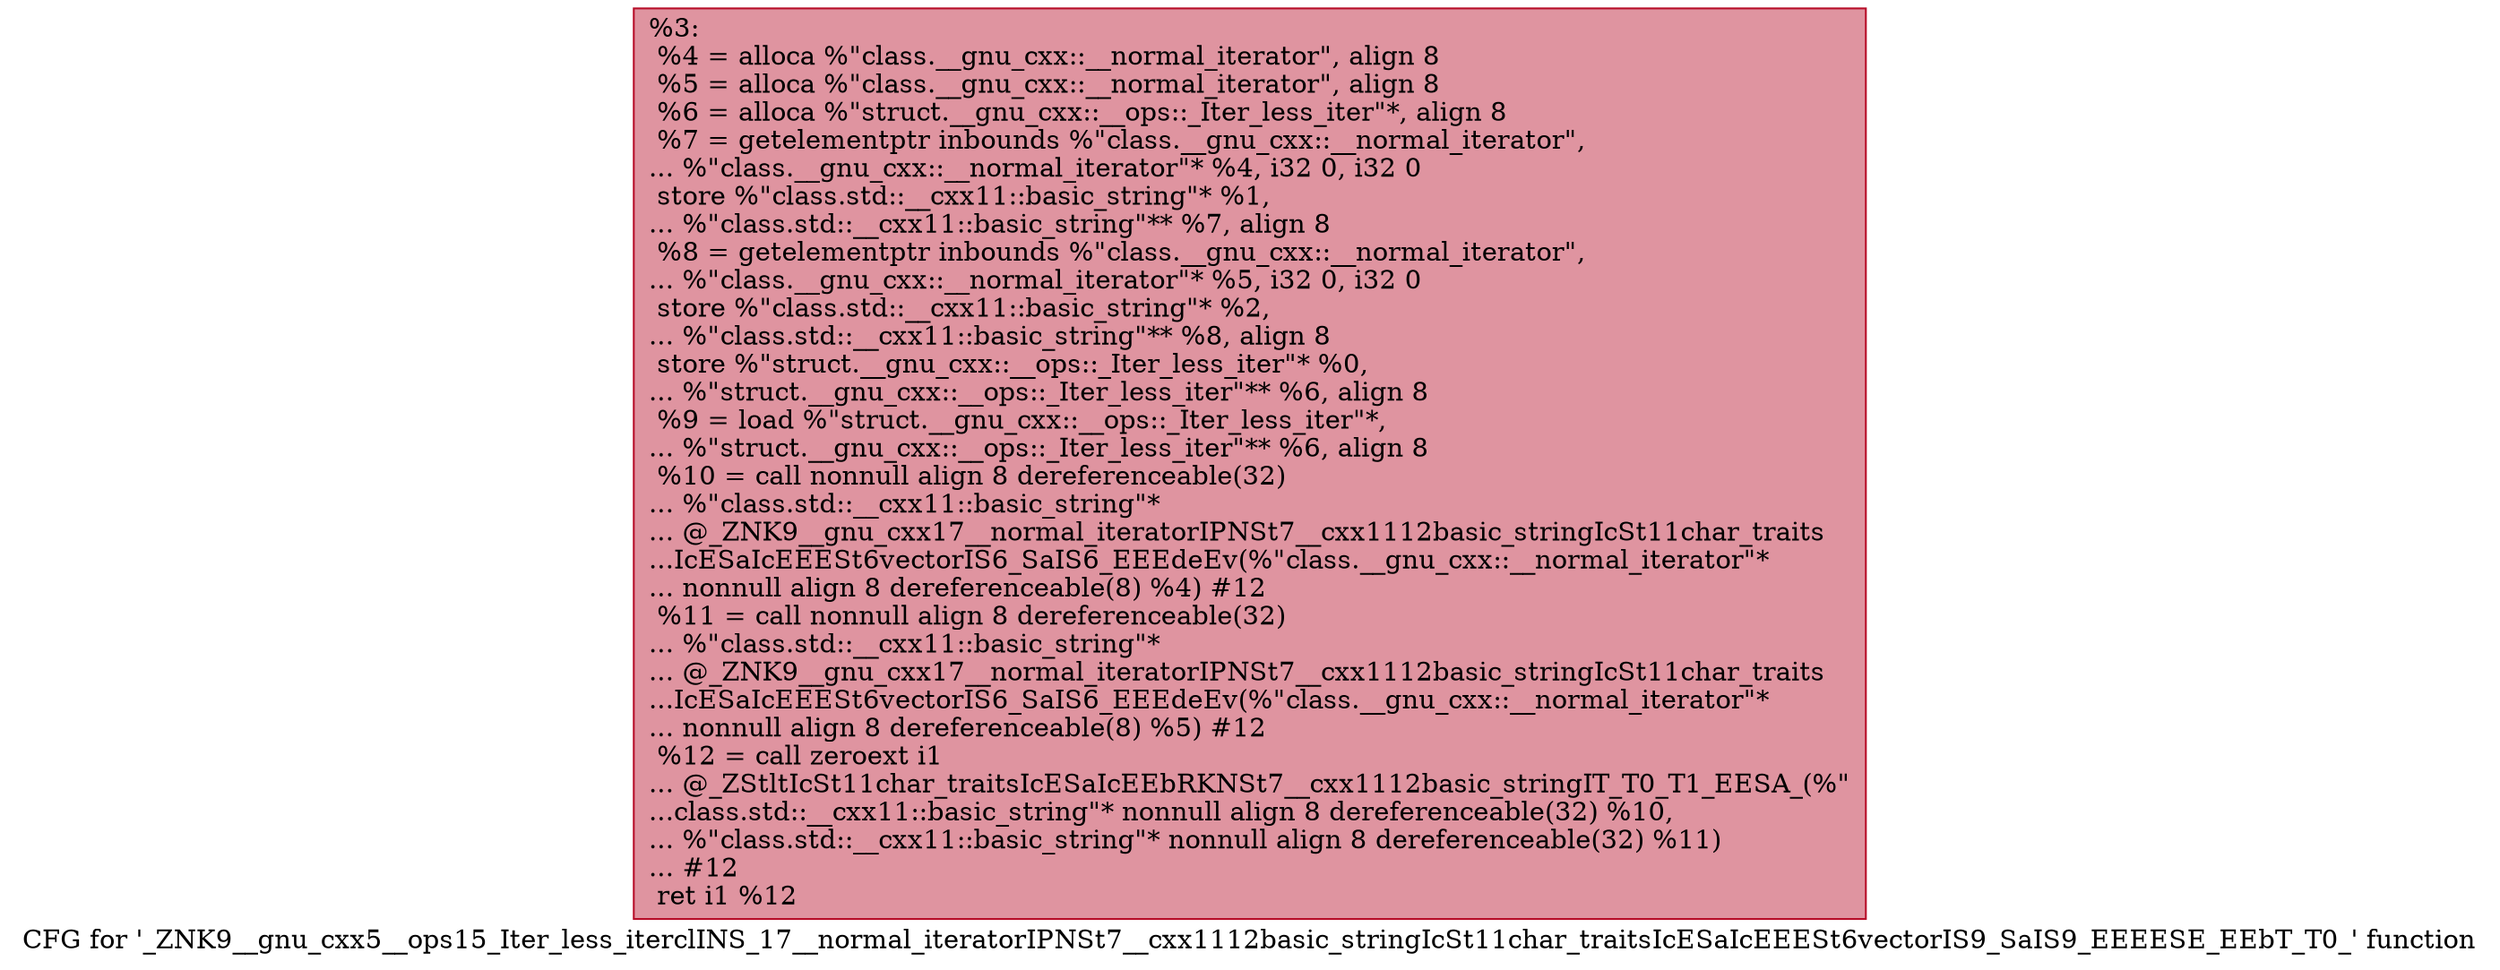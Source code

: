 digraph "CFG for '_ZNK9__gnu_cxx5__ops15_Iter_less_iterclINS_17__normal_iteratorIPNSt7__cxx1112basic_stringIcSt11char_traitsIcESaIcEEESt6vectorIS9_SaIS9_EEEESE_EEbT_T0_' function" {
	label="CFG for '_ZNK9__gnu_cxx5__ops15_Iter_less_iterclINS_17__normal_iteratorIPNSt7__cxx1112basic_stringIcSt11char_traitsIcESaIcEEESt6vectorIS9_SaIS9_EEEESE_EEbT_T0_' function";

	Node0x55926112b620 [shape=record,color="#b70d28ff", style=filled, fillcolor="#b70d2870",label="{%3:\l  %4 = alloca %\"class.__gnu_cxx::__normal_iterator\", align 8\l  %5 = alloca %\"class.__gnu_cxx::__normal_iterator\", align 8\l  %6 = alloca %\"struct.__gnu_cxx::__ops::_Iter_less_iter\"*, align 8\l  %7 = getelementptr inbounds %\"class.__gnu_cxx::__normal_iterator\",\l... %\"class.__gnu_cxx::__normal_iterator\"* %4, i32 0, i32 0\l  store %\"class.std::__cxx11::basic_string\"* %1,\l... %\"class.std::__cxx11::basic_string\"** %7, align 8\l  %8 = getelementptr inbounds %\"class.__gnu_cxx::__normal_iterator\",\l... %\"class.__gnu_cxx::__normal_iterator\"* %5, i32 0, i32 0\l  store %\"class.std::__cxx11::basic_string\"* %2,\l... %\"class.std::__cxx11::basic_string\"** %8, align 8\l  store %\"struct.__gnu_cxx::__ops::_Iter_less_iter\"* %0,\l... %\"struct.__gnu_cxx::__ops::_Iter_less_iter\"** %6, align 8\l  %9 = load %\"struct.__gnu_cxx::__ops::_Iter_less_iter\"*,\l... %\"struct.__gnu_cxx::__ops::_Iter_less_iter\"** %6, align 8\l  %10 = call nonnull align 8 dereferenceable(32)\l... %\"class.std::__cxx11::basic_string\"*\l... @_ZNK9__gnu_cxx17__normal_iteratorIPNSt7__cxx1112basic_stringIcSt11char_traits\l...IcESaIcEEESt6vectorIS6_SaIS6_EEEdeEv(%\"class.__gnu_cxx::__normal_iterator\"*\l... nonnull align 8 dereferenceable(8) %4) #12\l  %11 = call nonnull align 8 dereferenceable(32)\l... %\"class.std::__cxx11::basic_string\"*\l... @_ZNK9__gnu_cxx17__normal_iteratorIPNSt7__cxx1112basic_stringIcSt11char_traits\l...IcESaIcEEESt6vectorIS6_SaIS6_EEEdeEv(%\"class.__gnu_cxx::__normal_iterator\"*\l... nonnull align 8 dereferenceable(8) %5) #12\l  %12 = call zeroext i1\l... @_ZStltIcSt11char_traitsIcESaIcEEbRKNSt7__cxx1112basic_stringIT_T0_T1_EESA_(%\"\l...class.std::__cxx11::basic_string\"* nonnull align 8 dereferenceable(32) %10,\l... %\"class.std::__cxx11::basic_string\"* nonnull align 8 dereferenceable(32) %11)\l... #12\l  ret i1 %12\l}"];
}
